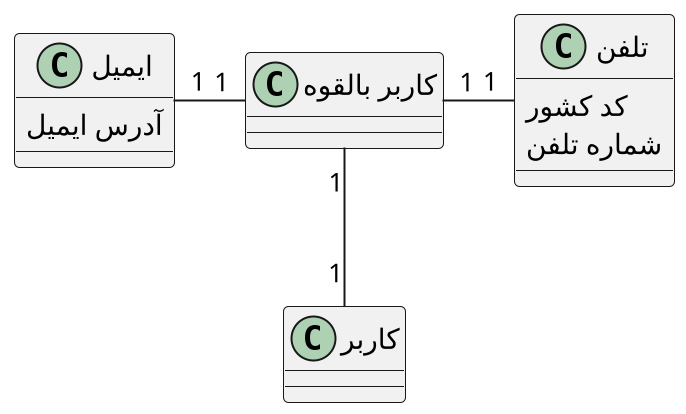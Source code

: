 @startuml signup

scale 2
skinparam DefaultFontName B Nazanin


class "کاربر بالقوه" as potential_user {
}

class "ایمیل" as address {
    آدرس ایمیل
}

class "تلفن" as phone {
    کد کشور
    شماره تلفن
}

class "کاربر" as user {
}

potential_user "1" -left- "1" address
potential_user "1" -right- "1" phone
potential_user "1" -down- "1" user

@enduml
